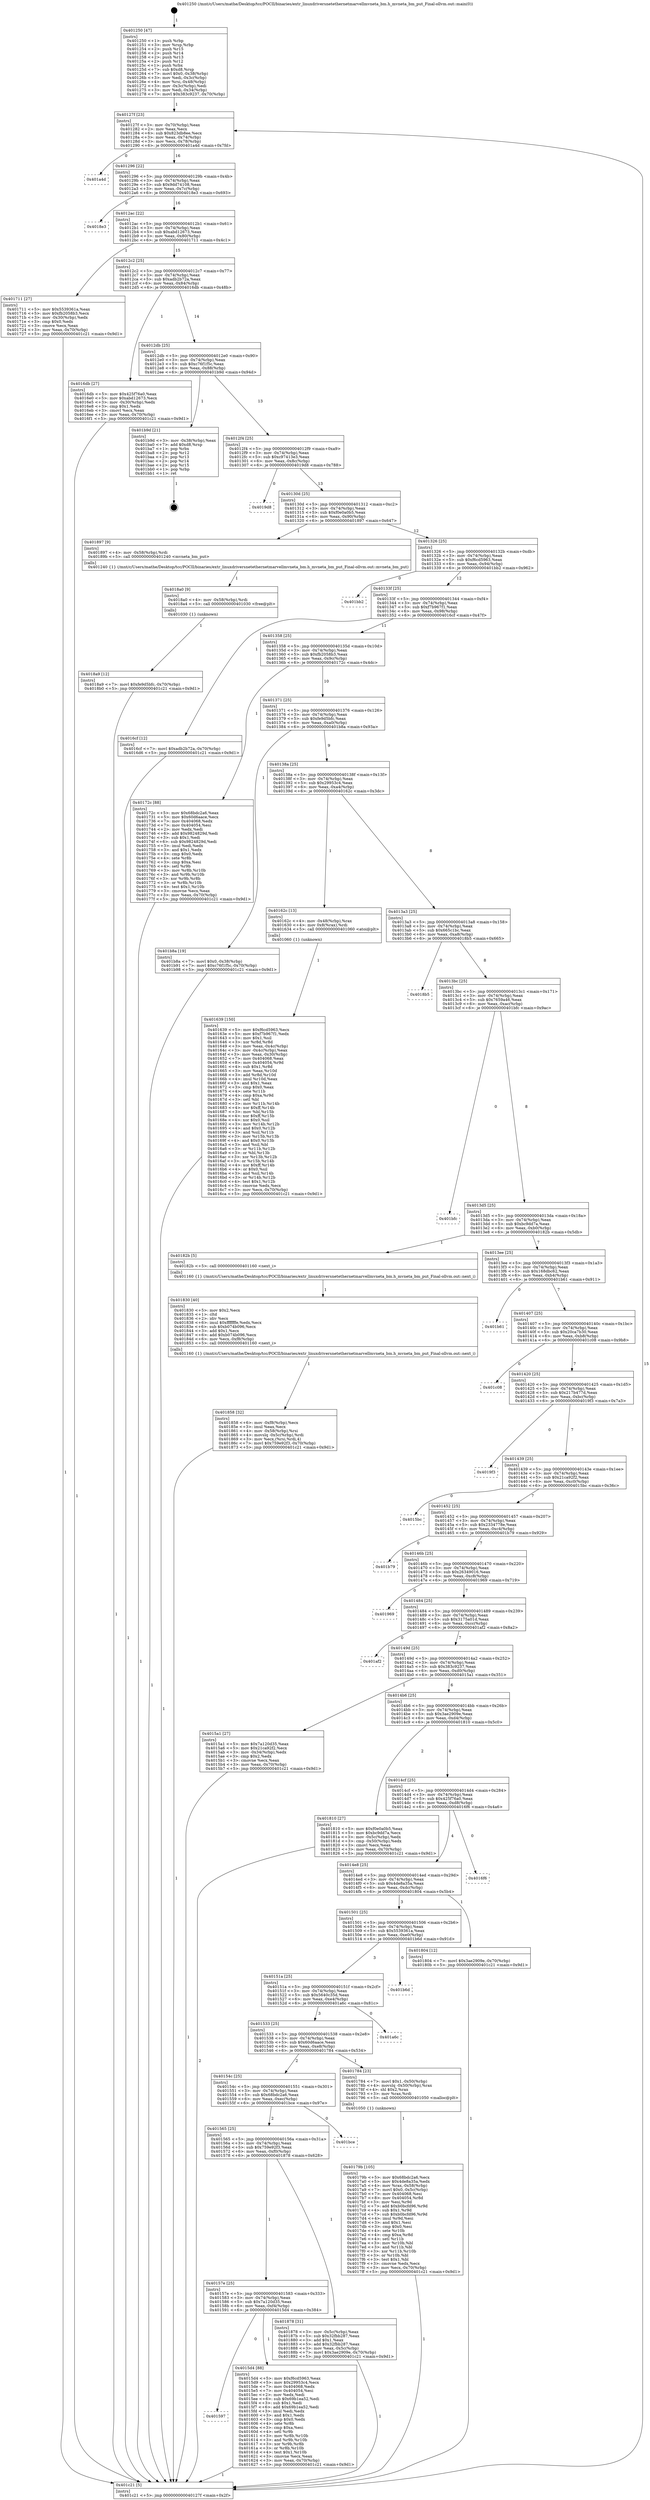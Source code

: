 digraph "0x401250" {
  label = "0x401250 (/mnt/c/Users/mathe/Desktop/tcc/POCII/binaries/extr_linuxdriversnetethernetmarvellmvneta_bm.h_mvneta_bm_put_Final-ollvm.out::main(0))"
  labelloc = "t"
  node[shape=record]

  Entry [label="",width=0.3,height=0.3,shape=circle,fillcolor=black,style=filled]
  "0x40127f" [label="{
     0x40127f [23]\l
     | [instrs]\l
     &nbsp;&nbsp;0x40127f \<+3\>: mov -0x70(%rbp),%eax\l
     &nbsp;&nbsp;0x401282 \<+2\>: mov %eax,%ecx\l
     &nbsp;&nbsp;0x401284 \<+6\>: sub $0x823db8ee,%ecx\l
     &nbsp;&nbsp;0x40128a \<+3\>: mov %eax,-0x74(%rbp)\l
     &nbsp;&nbsp;0x40128d \<+3\>: mov %ecx,-0x78(%rbp)\l
     &nbsp;&nbsp;0x401290 \<+6\>: je 0000000000401a4d \<main+0x7fd\>\l
  }"]
  "0x401a4d" [label="{
     0x401a4d\l
  }", style=dashed]
  "0x401296" [label="{
     0x401296 [22]\l
     | [instrs]\l
     &nbsp;&nbsp;0x401296 \<+5\>: jmp 000000000040129b \<main+0x4b\>\l
     &nbsp;&nbsp;0x40129b \<+3\>: mov -0x74(%rbp),%eax\l
     &nbsp;&nbsp;0x40129e \<+5\>: sub $0x9dd74108,%eax\l
     &nbsp;&nbsp;0x4012a3 \<+3\>: mov %eax,-0x7c(%rbp)\l
     &nbsp;&nbsp;0x4012a6 \<+6\>: je 00000000004018e3 \<main+0x693\>\l
  }"]
  Exit [label="",width=0.3,height=0.3,shape=circle,fillcolor=black,style=filled,peripheries=2]
  "0x4018e3" [label="{
     0x4018e3\l
  }", style=dashed]
  "0x4012ac" [label="{
     0x4012ac [22]\l
     | [instrs]\l
     &nbsp;&nbsp;0x4012ac \<+5\>: jmp 00000000004012b1 \<main+0x61\>\l
     &nbsp;&nbsp;0x4012b1 \<+3\>: mov -0x74(%rbp),%eax\l
     &nbsp;&nbsp;0x4012b4 \<+5\>: sub $0xabd12673,%eax\l
     &nbsp;&nbsp;0x4012b9 \<+3\>: mov %eax,-0x80(%rbp)\l
     &nbsp;&nbsp;0x4012bc \<+6\>: je 0000000000401711 \<main+0x4c1\>\l
  }"]
  "0x4018a9" [label="{
     0x4018a9 [12]\l
     | [instrs]\l
     &nbsp;&nbsp;0x4018a9 \<+7\>: movl $0xfe9d5bfc,-0x70(%rbp)\l
     &nbsp;&nbsp;0x4018b0 \<+5\>: jmp 0000000000401c21 \<main+0x9d1\>\l
  }"]
  "0x401711" [label="{
     0x401711 [27]\l
     | [instrs]\l
     &nbsp;&nbsp;0x401711 \<+5\>: mov $0x5539361a,%eax\l
     &nbsp;&nbsp;0x401716 \<+5\>: mov $0xfb2058b3,%ecx\l
     &nbsp;&nbsp;0x40171b \<+3\>: mov -0x30(%rbp),%edx\l
     &nbsp;&nbsp;0x40171e \<+3\>: cmp $0x0,%edx\l
     &nbsp;&nbsp;0x401721 \<+3\>: cmove %ecx,%eax\l
     &nbsp;&nbsp;0x401724 \<+3\>: mov %eax,-0x70(%rbp)\l
     &nbsp;&nbsp;0x401727 \<+5\>: jmp 0000000000401c21 \<main+0x9d1\>\l
  }"]
  "0x4012c2" [label="{
     0x4012c2 [25]\l
     | [instrs]\l
     &nbsp;&nbsp;0x4012c2 \<+5\>: jmp 00000000004012c7 \<main+0x77\>\l
     &nbsp;&nbsp;0x4012c7 \<+3\>: mov -0x74(%rbp),%eax\l
     &nbsp;&nbsp;0x4012ca \<+5\>: sub $0xadb2b72a,%eax\l
     &nbsp;&nbsp;0x4012cf \<+6\>: mov %eax,-0x84(%rbp)\l
     &nbsp;&nbsp;0x4012d5 \<+6\>: je 00000000004016db \<main+0x48b\>\l
  }"]
  "0x4018a0" [label="{
     0x4018a0 [9]\l
     | [instrs]\l
     &nbsp;&nbsp;0x4018a0 \<+4\>: mov -0x58(%rbp),%rdi\l
     &nbsp;&nbsp;0x4018a4 \<+5\>: call 0000000000401030 \<free@plt\>\l
     | [calls]\l
     &nbsp;&nbsp;0x401030 \{1\} (unknown)\l
  }"]
  "0x4016db" [label="{
     0x4016db [27]\l
     | [instrs]\l
     &nbsp;&nbsp;0x4016db \<+5\>: mov $0x425f76a0,%eax\l
     &nbsp;&nbsp;0x4016e0 \<+5\>: mov $0xabd12673,%ecx\l
     &nbsp;&nbsp;0x4016e5 \<+3\>: mov -0x30(%rbp),%edx\l
     &nbsp;&nbsp;0x4016e8 \<+3\>: cmp $0x1,%edx\l
     &nbsp;&nbsp;0x4016eb \<+3\>: cmovl %ecx,%eax\l
     &nbsp;&nbsp;0x4016ee \<+3\>: mov %eax,-0x70(%rbp)\l
     &nbsp;&nbsp;0x4016f1 \<+5\>: jmp 0000000000401c21 \<main+0x9d1\>\l
  }"]
  "0x4012db" [label="{
     0x4012db [25]\l
     | [instrs]\l
     &nbsp;&nbsp;0x4012db \<+5\>: jmp 00000000004012e0 \<main+0x90\>\l
     &nbsp;&nbsp;0x4012e0 \<+3\>: mov -0x74(%rbp),%eax\l
     &nbsp;&nbsp;0x4012e3 \<+5\>: sub $0xc76f1f5c,%eax\l
     &nbsp;&nbsp;0x4012e8 \<+6\>: mov %eax,-0x88(%rbp)\l
     &nbsp;&nbsp;0x4012ee \<+6\>: je 0000000000401b9d \<main+0x94d\>\l
  }"]
  "0x401858" [label="{
     0x401858 [32]\l
     | [instrs]\l
     &nbsp;&nbsp;0x401858 \<+6\>: mov -0xf8(%rbp),%ecx\l
     &nbsp;&nbsp;0x40185e \<+3\>: imul %eax,%ecx\l
     &nbsp;&nbsp;0x401861 \<+4\>: mov -0x58(%rbp),%rsi\l
     &nbsp;&nbsp;0x401865 \<+4\>: movslq -0x5c(%rbp),%rdi\l
     &nbsp;&nbsp;0x401869 \<+3\>: mov %ecx,(%rsi,%rdi,4)\l
     &nbsp;&nbsp;0x40186c \<+7\>: movl $0x759e92f3,-0x70(%rbp)\l
     &nbsp;&nbsp;0x401873 \<+5\>: jmp 0000000000401c21 \<main+0x9d1\>\l
  }"]
  "0x401b9d" [label="{
     0x401b9d [21]\l
     | [instrs]\l
     &nbsp;&nbsp;0x401b9d \<+3\>: mov -0x38(%rbp),%eax\l
     &nbsp;&nbsp;0x401ba0 \<+7\>: add $0xd8,%rsp\l
     &nbsp;&nbsp;0x401ba7 \<+1\>: pop %rbx\l
     &nbsp;&nbsp;0x401ba8 \<+2\>: pop %r12\l
     &nbsp;&nbsp;0x401baa \<+2\>: pop %r13\l
     &nbsp;&nbsp;0x401bac \<+2\>: pop %r14\l
     &nbsp;&nbsp;0x401bae \<+2\>: pop %r15\l
     &nbsp;&nbsp;0x401bb0 \<+1\>: pop %rbp\l
     &nbsp;&nbsp;0x401bb1 \<+1\>: ret\l
  }"]
  "0x4012f4" [label="{
     0x4012f4 [25]\l
     | [instrs]\l
     &nbsp;&nbsp;0x4012f4 \<+5\>: jmp 00000000004012f9 \<main+0xa9\>\l
     &nbsp;&nbsp;0x4012f9 \<+3\>: mov -0x74(%rbp),%eax\l
     &nbsp;&nbsp;0x4012fc \<+5\>: sub $0xc97413e3,%eax\l
     &nbsp;&nbsp;0x401301 \<+6\>: mov %eax,-0x8c(%rbp)\l
     &nbsp;&nbsp;0x401307 \<+6\>: je 00000000004019d8 \<main+0x788\>\l
  }"]
  "0x401830" [label="{
     0x401830 [40]\l
     | [instrs]\l
     &nbsp;&nbsp;0x401830 \<+5\>: mov $0x2,%ecx\l
     &nbsp;&nbsp;0x401835 \<+1\>: cltd\l
     &nbsp;&nbsp;0x401836 \<+2\>: idiv %ecx\l
     &nbsp;&nbsp;0x401838 \<+6\>: imul $0xfffffffe,%edx,%ecx\l
     &nbsp;&nbsp;0x40183e \<+6\>: sub $0xb074b096,%ecx\l
     &nbsp;&nbsp;0x401844 \<+3\>: add $0x1,%ecx\l
     &nbsp;&nbsp;0x401847 \<+6\>: add $0xb074b096,%ecx\l
     &nbsp;&nbsp;0x40184d \<+6\>: mov %ecx,-0xf8(%rbp)\l
     &nbsp;&nbsp;0x401853 \<+5\>: call 0000000000401160 \<next_i\>\l
     | [calls]\l
     &nbsp;&nbsp;0x401160 \{1\} (/mnt/c/Users/mathe/Desktop/tcc/POCII/binaries/extr_linuxdriversnetethernetmarvellmvneta_bm.h_mvneta_bm_put_Final-ollvm.out::next_i)\l
  }"]
  "0x4019d8" [label="{
     0x4019d8\l
  }", style=dashed]
  "0x40130d" [label="{
     0x40130d [25]\l
     | [instrs]\l
     &nbsp;&nbsp;0x40130d \<+5\>: jmp 0000000000401312 \<main+0xc2\>\l
     &nbsp;&nbsp;0x401312 \<+3\>: mov -0x74(%rbp),%eax\l
     &nbsp;&nbsp;0x401315 \<+5\>: sub $0xf0e0a0b5,%eax\l
     &nbsp;&nbsp;0x40131a \<+6\>: mov %eax,-0x90(%rbp)\l
     &nbsp;&nbsp;0x401320 \<+6\>: je 0000000000401897 \<main+0x647\>\l
  }"]
  "0x40179b" [label="{
     0x40179b [105]\l
     | [instrs]\l
     &nbsp;&nbsp;0x40179b \<+5\>: mov $0x68bdc2a6,%ecx\l
     &nbsp;&nbsp;0x4017a0 \<+5\>: mov $0x4de8a35a,%edx\l
     &nbsp;&nbsp;0x4017a5 \<+4\>: mov %rax,-0x58(%rbp)\l
     &nbsp;&nbsp;0x4017a9 \<+7\>: movl $0x0,-0x5c(%rbp)\l
     &nbsp;&nbsp;0x4017b0 \<+7\>: mov 0x404068,%esi\l
     &nbsp;&nbsp;0x4017b7 \<+8\>: mov 0x404054,%r8d\l
     &nbsp;&nbsp;0x4017bf \<+3\>: mov %esi,%r9d\l
     &nbsp;&nbsp;0x4017c2 \<+7\>: add $0xb0bcfd96,%r9d\l
     &nbsp;&nbsp;0x4017c9 \<+4\>: sub $0x1,%r9d\l
     &nbsp;&nbsp;0x4017cd \<+7\>: sub $0xb0bcfd96,%r9d\l
     &nbsp;&nbsp;0x4017d4 \<+4\>: imul %r9d,%esi\l
     &nbsp;&nbsp;0x4017d8 \<+3\>: and $0x1,%esi\l
     &nbsp;&nbsp;0x4017db \<+3\>: cmp $0x0,%esi\l
     &nbsp;&nbsp;0x4017de \<+4\>: sete %r10b\l
     &nbsp;&nbsp;0x4017e2 \<+4\>: cmp $0xa,%r8d\l
     &nbsp;&nbsp;0x4017e6 \<+4\>: setl %r11b\l
     &nbsp;&nbsp;0x4017ea \<+3\>: mov %r10b,%bl\l
     &nbsp;&nbsp;0x4017ed \<+3\>: and %r11b,%bl\l
     &nbsp;&nbsp;0x4017f0 \<+3\>: xor %r11b,%r10b\l
     &nbsp;&nbsp;0x4017f3 \<+3\>: or %r10b,%bl\l
     &nbsp;&nbsp;0x4017f6 \<+3\>: test $0x1,%bl\l
     &nbsp;&nbsp;0x4017f9 \<+3\>: cmovne %edx,%ecx\l
     &nbsp;&nbsp;0x4017fc \<+3\>: mov %ecx,-0x70(%rbp)\l
     &nbsp;&nbsp;0x4017ff \<+5\>: jmp 0000000000401c21 \<main+0x9d1\>\l
  }"]
  "0x401897" [label="{
     0x401897 [9]\l
     | [instrs]\l
     &nbsp;&nbsp;0x401897 \<+4\>: mov -0x58(%rbp),%rdi\l
     &nbsp;&nbsp;0x40189b \<+5\>: call 0000000000401240 \<mvneta_bm_put\>\l
     | [calls]\l
     &nbsp;&nbsp;0x401240 \{1\} (/mnt/c/Users/mathe/Desktop/tcc/POCII/binaries/extr_linuxdriversnetethernetmarvellmvneta_bm.h_mvneta_bm_put_Final-ollvm.out::mvneta_bm_put)\l
  }"]
  "0x401326" [label="{
     0x401326 [25]\l
     | [instrs]\l
     &nbsp;&nbsp;0x401326 \<+5\>: jmp 000000000040132b \<main+0xdb\>\l
     &nbsp;&nbsp;0x40132b \<+3\>: mov -0x74(%rbp),%eax\l
     &nbsp;&nbsp;0x40132e \<+5\>: sub $0xf6cd5963,%eax\l
     &nbsp;&nbsp;0x401333 \<+6\>: mov %eax,-0x94(%rbp)\l
     &nbsp;&nbsp;0x401339 \<+6\>: je 0000000000401bb2 \<main+0x962\>\l
  }"]
  "0x401639" [label="{
     0x401639 [150]\l
     | [instrs]\l
     &nbsp;&nbsp;0x401639 \<+5\>: mov $0xf6cd5963,%ecx\l
     &nbsp;&nbsp;0x40163e \<+5\>: mov $0xf7b967f1,%edx\l
     &nbsp;&nbsp;0x401643 \<+3\>: mov $0x1,%sil\l
     &nbsp;&nbsp;0x401646 \<+3\>: xor %r8d,%r8d\l
     &nbsp;&nbsp;0x401649 \<+3\>: mov %eax,-0x4c(%rbp)\l
     &nbsp;&nbsp;0x40164c \<+3\>: mov -0x4c(%rbp),%eax\l
     &nbsp;&nbsp;0x40164f \<+3\>: mov %eax,-0x30(%rbp)\l
     &nbsp;&nbsp;0x401652 \<+7\>: mov 0x404068,%eax\l
     &nbsp;&nbsp;0x401659 \<+8\>: mov 0x404054,%r9d\l
     &nbsp;&nbsp;0x401661 \<+4\>: sub $0x1,%r8d\l
     &nbsp;&nbsp;0x401665 \<+3\>: mov %eax,%r10d\l
     &nbsp;&nbsp;0x401668 \<+3\>: add %r8d,%r10d\l
     &nbsp;&nbsp;0x40166b \<+4\>: imul %r10d,%eax\l
     &nbsp;&nbsp;0x40166f \<+3\>: and $0x1,%eax\l
     &nbsp;&nbsp;0x401672 \<+3\>: cmp $0x0,%eax\l
     &nbsp;&nbsp;0x401675 \<+4\>: sete %r11b\l
     &nbsp;&nbsp;0x401679 \<+4\>: cmp $0xa,%r9d\l
     &nbsp;&nbsp;0x40167d \<+3\>: setl %bl\l
     &nbsp;&nbsp;0x401680 \<+3\>: mov %r11b,%r14b\l
     &nbsp;&nbsp;0x401683 \<+4\>: xor $0xff,%r14b\l
     &nbsp;&nbsp;0x401687 \<+3\>: mov %bl,%r15b\l
     &nbsp;&nbsp;0x40168a \<+4\>: xor $0xff,%r15b\l
     &nbsp;&nbsp;0x40168e \<+4\>: xor $0x0,%sil\l
     &nbsp;&nbsp;0x401692 \<+3\>: mov %r14b,%r12b\l
     &nbsp;&nbsp;0x401695 \<+4\>: and $0x0,%r12b\l
     &nbsp;&nbsp;0x401699 \<+3\>: and %sil,%r11b\l
     &nbsp;&nbsp;0x40169c \<+3\>: mov %r15b,%r13b\l
     &nbsp;&nbsp;0x40169f \<+4\>: and $0x0,%r13b\l
     &nbsp;&nbsp;0x4016a3 \<+3\>: and %sil,%bl\l
     &nbsp;&nbsp;0x4016a6 \<+3\>: or %r11b,%r12b\l
     &nbsp;&nbsp;0x4016a9 \<+3\>: or %bl,%r13b\l
     &nbsp;&nbsp;0x4016ac \<+3\>: xor %r13b,%r12b\l
     &nbsp;&nbsp;0x4016af \<+3\>: or %r15b,%r14b\l
     &nbsp;&nbsp;0x4016b2 \<+4\>: xor $0xff,%r14b\l
     &nbsp;&nbsp;0x4016b6 \<+4\>: or $0x0,%sil\l
     &nbsp;&nbsp;0x4016ba \<+3\>: and %sil,%r14b\l
     &nbsp;&nbsp;0x4016bd \<+3\>: or %r14b,%r12b\l
     &nbsp;&nbsp;0x4016c0 \<+4\>: test $0x1,%r12b\l
     &nbsp;&nbsp;0x4016c4 \<+3\>: cmovne %edx,%ecx\l
     &nbsp;&nbsp;0x4016c7 \<+3\>: mov %ecx,-0x70(%rbp)\l
     &nbsp;&nbsp;0x4016ca \<+5\>: jmp 0000000000401c21 \<main+0x9d1\>\l
  }"]
  "0x401bb2" [label="{
     0x401bb2\l
  }", style=dashed]
  "0x40133f" [label="{
     0x40133f [25]\l
     | [instrs]\l
     &nbsp;&nbsp;0x40133f \<+5\>: jmp 0000000000401344 \<main+0xf4\>\l
     &nbsp;&nbsp;0x401344 \<+3\>: mov -0x74(%rbp),%eax\l
     &nbsp;&nbsp;0x401347 \<+5\>: sub $0xf7b967f1,%eax\l
     &nbsp;&nbsp;0x40134c \<+6\>: mov %eax,-0x98(%rbp)\l
     &nbsp;&nbsp;0x401352 \<+6\>: je 00000000004016cf \<main+0x47f\>\l
  }"]
  "0x401597" [label="{
     0x401597\l
  }", style=dashed]
  "0x4016cf" [label="{
     0x4016cf [12]\l
     | [instrs]\l
     &nbsp;&nbsp;0x4016cf \<+7\>: movl $0xadb2b72a,-0x70(%rbp)\l
     &nbsp;&nbsp;0x4016d6 \<+5\>: jmp 0000000000401c21 \<main+0x9d1\>\l
  }"]
  "0x401358" [label="{
     0x401358 [25]\l
     | [instrs]\l
     &nbsp;&nbsp;0x401358 \<+5\>: jmp 000000000040135d \<main+0x10d\>\l
     &nbsp;&nbsp;0x40135d \<+3\>: mov -0x74(%rbp),%eax\l
     &nbsp;&nbsp;0x401360 \<+5\>: sub $0xfb2058b3,%eax\l
     &nbsp;&nbsp;0x401365 \<+6\>: mov %eax,-0x9c(%rbp)\l
     &nbsp;&nbsp;0x40136b \<+6\>: je 000000000040172c \<main+0x4dc\>\l
  }"]
  "0x4015d4" [label="{
     0x4015d4 [88]\l
     | [instrs]\l
     &nbsp;&nbsp;0x4015d4 \<+5\>: mov $0xf6cd5963,%eax\l
     &nbsp;&nbsp;0x4015d9 \<+5\>: mov $0x29953c4,%ecx\l
     &nbsp;&nbsp;0x4015de \<+7\>: mov 0x404068,%edx\l
     &nbsp;&nbsp;0x4015e5 \<+7\>: mov 0x404054,%esi\l
     &nbsp;&nbsp;0x4015ec \<+2\>: mov %edx,%edi\l
     &nbsp;&nbsp;0x4015ee \<+6\>: sub $0x69b1ea52,%edi\l
     &nbsp;&nbsp;0x4015f4 \<+3\>: sub $0x1,%edi\l
     &nbsp;&nbsp;0x4015f7 \<+6\>: add $0x69b1ea52,%edi\l
     &nbsp;&nbsp;0x4015fd \<+3\>: imul %edi,%edx\l
     &nbsp;&nbsp;0x401600 \<+3\>: and $0x1,%edx\l
     &nbsp;&nbsp;0x401603 \<+3\>: cmp $0x0,%edx\l
     &nbsp;&nbsp;0x401606 \<+4\>: sete %r8b\l
     &nbsp;&nbsp;0x40160a \<+3\>: cmp $0xa,%esi\l
     &nbsp;&nbsp;0x40160d \<+4\>: setl %r9b\l
     &nbsp;&nbsp;0x401611 \<+3\>: mov %r8b,%r10b\l
     &nbsp;&nbsp;0x401614 \<+3\>: and %r9b,%r10b\l
     &nbsp;&nbsp;0x401617 \<+3\>: xor %r9b,%r8b\l
     &nbsp;&nbsp;0x40161a \<+3\>: or %r8b,%r10b\l
     &nbsp;&nbsp;0x40161d \<+4\>: test $0x1,%r10b\l
     &nbsp;&nbsp;0x401621 \<+3\>: cmovne %ecx,%eax\l
     &nbsp;&nbsp;0x401624 \<+3\>: mov %eax,-0x70(%rbp)\l
     &nbsp;&nbsp;0x401627 \<+5\>: jmp 0000000000401c21 \<main+0x9d1\>\l
  }"]
  "0x40172c" [label="{
     0x40172c [88]\l
     | [instrs]\l
     &nbsp;&nbsp;0x40172c \<+5\>: mov $0x68bdc2a6,%eax\l
     &nbsp;&nbsp;0x401731 \<+5\>: mov $0x60d6aace,%ecx\l
     &nbsp;&nbsp;0x401736 \<+7\>: mov 0x404068,%edx\l
     &nbsp;&nbsp;0x40173d \<+7\>: mov 0x404054,%esi\l
     &nbsp;&nbsp;0x401744 \<+2\>: mov %edx,%edi\l
     &nbsp;&nbsp;0x401746 \<+6\>: add $0x9824829d,%edi\l
     &nbsp;&nbsp;0x40174c \<+3\>: sub $0x1,%edi\l
     &nbsp;&nbsp;0x40174f \<+6\>: sub $0x9824829d,%edi\l
     &nbsp;&nbsp;0x401755 \<+3\>: imul %edi,%edx\l
     &nbsp;&nbsp;0x401758 \<+3\>: and $0x1,%edx\l
     &nbsp;&nbsp;0x40175b \<+3\>: cmp $0x0,%edx\l
     &nbsp;&nbsp;0x40175e \<+4\>: sete %r8b\l
     &nbsp;&nbsp;0x401762 \<+3\>: cmp $0xa,%esi\l
     &nbsp;&nbsp;0x401765 \<+4\>: setl %r9b\l
     &nbsp;&nbsp;0x401769 \<+3\>: mov %r8b,%r10b\l
     &nbsp;&nbsp;0x40176c \<+3\>: and %r9b,%r10b\l
     &nbsp;&nbsp;0x40176f \<+3\>: xor %r9b,%r8b\l
     &nbsp;&nbsp;0x401772 \<+3\>: or %r8b,%r10b\l
     &nbsp;&nbsp;0x401775 \<+4\>: test $0x1,%r10b\l
     &nbsp;&nbsp;0x401779 \<+3\>: cmovne %ecx,%eax\l
     &nbsp;&nbsp;0x40177c \<+3\>: mov %eax,-0x70(%rbp)\l
     &nbsp;&nbsp;0x40177f \<+5\>: jmp 0000000000401c21 \<main+0x9d1\>\l
  }"]
  "0x401371" [label="{
     0x401371 [25]\l
     | [instrs]\l
     &nbsp;&nbsp;0x401371 \<+5\>: jmp 0000000000401376 \<main+0x126\>\l
     &nbsp;&nbsp;0x401376 \<+3\>: mov -0x74(%rbp),%eax\l
     &nbsp;&nbsp;0x401379 \<+5\>: sub $0xfe9d5bfc,%eax\l
     &nbsp;&nbsp;0x40137e \<+6\>: mov %eax,-0xa0(%rbp)\l
     &nbsp;&nbsp;0x401384 \<+6\>: je 0000000000401b8a \<main+0x93a\>\l
  }"]
  "0x40157e" [label="{
     0x40157e [25]\l
     | [instrs]\l
     &nbsp;&nbsp;0x40157e \<+5\>: jmp 0000000000401583 \<main+0x333\>\l
     &nbsp;&nbsp;0x401583 \<+3\>: mov -0x74(%rbp),%eax\l
     &nbsp;&nbsp;0x401586 \<+5\>: sub $0x7a120d35,%eax\l
     &nbsp;&nbsp;0x40158b \<+6\>: mov %eax,-0xf4(%rbp)\l
     &nbsp;&nbsp;0x401591 \<+6\>: je 00000000004015d4 \<main+0x384\>\l
  }"]
  "0x401b8a" [label="{
     0x401b8a [19]\l
     | [instrs]\l
     &nbsp;&nbsp;0x401b8a \<+7\>: movl $0x0,-0x38(%rbp)\l
     &nbsp;&nbsp;0x401b91 \<+7\>: movl $0xc76f1f5c,-0x70(%rbp)\l
     &nbsp;&nbsp;0x401b98 \<+5\>: jmp 0000000000401c21 \<main+0x9d1\>\l
  }"]
  "0x40138a" [label="{
     0x40138a [25]\l
     | [instrs]\l
     &nbsp;&nbsp;0x40138a \<+5\>: jmp 000000000040138f \<main+0x13f\>\l
     &nbsp;&nbsp;0x40138f \<+3\>: mov -0x74(%rbp),%eax\l
     &nbsp;&nbsp;0x401392 \<+5\>: sub $0x29953c4,%eax\l
     &nbsp;&nbsp;0x401397 \<+6\>: mov %eax,-0xa4(%rbp)\l
     &nbsp;&nbsp;0x40139d \<+6\>: je 000000000040162c \<main+0x3dc\>\l
  }"]
  "0x401878" [label="{
     0x401878 [31]\l
     | [instrs]\l
     &nbsp;&nbsp;0x401878 \<+3\>: mov -0x5c(%rbp),%eax\l
     &nbsp;&nbsp;0x40187b \<+5\>: sub $0x32fbb287,%eax\l
     &nbsp;&nbsp;0x401880 \<+3\>: add $0x1,%eax\l
     &nbsp;&nbsp;0x401883 \<+5\>: add $0x32fbb287,%eax\l
     &nbsp;&nbsp;0x401888 \<+3\>: mov %eax,-0x5c(%rbp)\l
     &nbsp;&nbsp;0x40188b \<+7\>: movl $0x3ae2909e,-0x70(%rbp)\l
     &nbsp;&nbsp;0x401892 \<+5\>: jmp 0000000000401c21 \<main+0x9d1\>\l
  }"]
  "0x40162c" [label="{
     0x40162c [13]\l
     | [instrs]\l
     &nbsp;&nbsp;0x40162c \<+4\>: mov -0x48(%rbp),%rax\l
     &nbsp;&nbsp;0x401630 \<+4\>: mov 0x8(%rax),%rdi\l
     &nbsp;&nbsp;0x401634 \<+5\>: call 0000000000401060 \<atoi@plt\>\l
     | [calls]\l
     &nbsp;&nbsp;0x401060 \{1\} (unknown)\l
  }"]
  "0x4013a3" [label="{
     0x4013a3 [25]\l
     | [instrs]\l
     &nbsp;&nbsp;0x4013a3 \<+5\>: jmp 00000000004013a8 \<main+0x158\>\l
     &nbsp;&nbsp;0x4013a8 \<+3\>: mov -0x74(%rbp),%eax\l
     &nbsp;&nbsp;0x4013ab \<+5\>: sub $0x665c1bc,%eax\l
     &nbsp;&nbsp;0x4013b0 \<+6\>: mov %eax,-0xa8(%rbp)\l
     &nbsp;&nbsp;0x4013b6 \<+6\>: je 00000000004018b5 \<main+0x665\>\l
  }"]
  "0x401565" [label="{
     0x401565 [25]\l
     | [instrs]\l
     &nbsp;&nbsp;0x401565 \<+5\>: jmp 000000000040156a \<main+0x31a\>\l
     &nbsp;&nbsp;0x40156a \<+3\>: mov -0x74(%rbp),%eax\l
     &nbsp;&nbsp;0x40156d \<+5\>: sub $0x759e92f3,%eax\l
     &nbsp;&nbsp;0x401572 \<+6\>: mov %eax,-0xf0(%rbp)\l
     &nbsp;&nbsp;0x401578 \<+6\>: je 0000000000401878 \<main+0x628\>\l
  }"]
  "0x4018b5" [label="{
     0x4018b5\l
  }", style=dashed]
  "0x4013bc" [label="{
     0x4013bc [25]\l
     | [instrs]\l
     &nbsp;&nbsp;0x4013bc \<+5\>: jmp 00000000004013c1 \<main+0x171\>\l
     &nbsp;&nbsp;0x4013c1 \<+3\>: mov -0x74(%rbp),%eax\l
     &nbsp;&nbsp;0x4013c4 \<+5\>: sub $0x7659a46,%eax\l
     &nbsp;&nbsp;0x4013c9 \<+6\>: mov %eax,-0xac(%rbp)\l
     &nbsp;&nbsp;0x4013cf \<+6\>: je 0000000000401bfc \<main+0x9ac\>\l
  }"]
  "0x401bce" [label="{
     0x401bce\l
  }", style=dashed]
  "0x401bfc" [label="{
     0x401bfc\l
  }", style=dashed]
  "0x4013d5" [label="{
     0x4013d5 [25]\l
     | [instrs]\l
     &nbsp;&nbsp;0x4013d5 \<+5\>: jmp 00000000004013da \<main+0x18a\>\l
     &nbsp;&nbsp;0x4013da \<+3\>: mov -0x74(%rbp),%eax\l
     &nbsp;&nbsp;0x4013dd \<+5\>: sub $0xbc9dd7a,%eax\l
     &nbsp;&nbsp;0x4013e2 \<+6\>: mov %eax,-0xb0(%rbp)\l
     &nbsp;&nbsp;0x4013e8 \<+6\>: je 000000000040182b \<main+0x5db\>\l
  }"]
  "0x40154c" [label="{
     0x40154c [25]\l
     | [instrs]\l
     &nbsp;&nbsp;0x40154c \<+5\>: jmp 0000000000401551 \<main+0x301\>\l
     &nbsp;&nbsp;0x401551 \<+3\>: mov -0x74(%rbp),%eax\l
     &nbsp;&nbsp;0x401554 \<+5\>: sub $0x68bdc2a6,%eax\l
     &nbsp;&nbsp;0x401559 \<+6\>: mov %eax,-0xec(%rbp)\l
     &nbsp;&nbsp;0x40155f \<+6\>: je 0000000000401bce \<main+0x97e\>\l
  }"]
  "0x40182b" [label="{
     0x40182b [5]\l
     | [instrs]\l
     &nbsp;&nbsp;0x40182b \<+5\>: call 0000000000401160 \<next_i\>\l
     | [calls]\l
     &nbsp;&nbsp;0x401160 \{1\} (/mnt/c/Users/mathe/Desktop/tcc/POCII/binaries/extr_linuxdriversnetethernetmarvellmvneta_bm.h_mvneta_bm_put_Final-ollvm.out::next_i)\l
  }"]
  "0x4013ee" [label="{
     0x4013ee [25]\l
     | [instrs]\l
     &nbsp;&nbsp;0x4013ee \<+5\>: jmp 00000000004013f3 \<main+0x1a3\>\l
     &nbsp;&nbsp;0x4013f3 \<+3\>: mov -0x74(%rbp),%eax\l
     &nbsp;&nbsp;0x4013f6 \<+5\>: sub $0x168dbc62,%eax\l
     &nbsp;&nbsp;0x4013fb \<+6\>: mov %eax,-0xb4(%rbp)\l
     &nbsp;&nbsp;0x401401 \<+6\>: je 0000000000401b61 \<main+0x911\>\l
  }"]
  "0x401784" [label="{
     0x401784 [23]\l
     | [instrs]\l
     &nbsp;&nbsp;0x401784 \<+7\>: movl $0x1,-0x50(%rbp)\l
     &nbsp;&nbsp;0x40178b \<+4\>: movslq -0x50(%rbp),%rax\l
     &nbsp;&nbsp;0x40178f \<+4\>: shl $0x2,%rax\l
     &nbsp;&nbsp;0x401793 \<+3\>: mov %rax,%rdi\l
     &nbsp;&nbsp;0x401796 \<+5\>: call 0000000000401050 \<malloc@plt\>\l
     | [calls]\l
     &nbsp;&nbsp;0x401050 \{1\} (unknown)\l
  }"]
  "0x401b61" [label="{
     0x401b61\l
  }", style=dashed]
  "0x401407" [label="{
     0x401407 [25]\l
     | [instrs]\l
     &nbsp;&nbsp;0x401407 \<+5\>: jmp 000000000040140c \<main+0x1bc\>\l
     &nbsp;&nbsp;0x40140c \<+3\>: mov -0x74(%rbp),%eax\l
     &nbsp;&nbsp;0x40140f \<+5\>: sub $0x20ca7b30,%eax\l
     &nbsp;&nbsp;0x401414 \<+6\>: mov %eax,-0xb8(%rbp)\l
     &nbsp;&nbsp;0x40141a \<+6\>: je 0000000000401c08 \<main+0x9b8\>\l
  }"]
  "0x401533" [label="{
     0x401533 [25]\l
     | [instrs]\l
     &nbsp;&nbsp;0x401533 \<+5\>: jmp 0000000000401538 \<main+0x2e8\>\l
     &nbsp;&nbsp;0x401538 \<+3\>: mov -0x74(%rbp),%eax\l
     &nbsp;&nbsp;0x40153b \<+5\>: sub $0x60d6aace,%eax\l
     &nbsp;&nbsp;0x401540 \<+6\>: mov %eax,-0xe8(%rbp)\l
     &nbsp;&nbsp;0x401546 \<+6\>: je 0000000000401784 \<main+0x534\>\l
  }"]
  "0x401c08" [label="{
     0x401c08\l
  }", style=dashed]
  "0x401420" [label="{
     0x401420 [25]\l
     | [instrs]\l
     &nbsp;&nbsp;0x401420 \<+5\>: jmp 0000000000401425 \<main+0x1d5\>\l
     &nbsp;&nbsp;0x401425 \<+3\>: mov -0x74(%rbp),%eax\l
     &nbsp;&nbsp;0x401428 \<+5\>: sub $0x217b477d,%eax\l
     &nbsp;&nbsp;0x40142d \<+6\>: mov %eax,-0xbc(%rbp)\l
     &nbsp;&nbsp;0x401433 \<+6\>: je 00000000004019f3 \<main+0x7a3\>\l
  }"]
  "0x401a6c" [label="{
     0x401a6c\l
  }", style=dashed]
  "0x4019f3" [label="{
     0x4019f3\l
  }", style=dashed]
  "0x401439" [label="{
     0x401439 [25]\l
     | [instrs]\l
     &nbsp;&nbsp;0x401439 \<+5\>: jmp 000000000040143e \<main+0x1ee\>\l
     &nbsp;&nbsp;0x40143e \<+3\>: mov -0x74(%rbp),%eax\l
     &nbsp;&nbsp;0x401441 \<+5\>: sub $0x21ca92f2,%eax\l
     &nbsp;&nbsp;0x401446 \<+6\>: mov %eax,-0xc0(%rbp)\l
     &nbsp;&nbsp;0x40144c \<+6\>: je 00000000004015bc \<main+0x36c\>\l
  }"]
  "0x40151a" [label="{
     0x40151a [25]\l
     | [instrs]\l
     &nbsp;&nbsp;0x40151a \<+5\>: jmp 000000000040151f \<main+0x2cf\>\l
     &nbsp;&nbsp;0x40151f \<+3\>: mov -0x74(%rbp),%eax\l
     &nbsp;&nbsp;0x401522 \<+5\>: sub $0x5640c35d,%eax\l
     &nbsp;&nbsp;0x401527 \<+6\>: mov %eax,-0xe4(%rbp)\l
     &nbsp;&nbsp;0x40152d \<+6\>: je 0000000000401a6c \<main+0x81c\>\l
  }"]
  "0x4015bc" [label="{
     0x4015bc\l
  }", style=dashed]
  "0x401452" [label="{
     0x401452 [25]\l
     | [instrs]\l
     &nbsp;&nbsp;0x401452 \<+5\>: jmp 0000000000401457 \<main+0x207\>\l
     &nbsp;&nbsp;0x401457 \<+3\>: mov -0x74(%rbp),%eax\l
     &nbsp;&nbsp;0x40145a \<+5\>: sub $0x2334778e,%eax\l
     &nbsp;&nbsp;0x40145f \<+6\>: mov %eax,-0xc4(%rbp)\l
     &nbsp;&nbsp;0x401465 \<+6\>: je 0000000000401b79 \<main+0x929\>\l
  }"]
  "0x401b6d" [label="{
     0x401b6d\l
  }", style=dashed]
  "0x401b79" [label="{
     0x401b79\l
  }", style=dashed]
  "0x40146b" [label="{
     0x40146b [25]\l
     | [instrs]\l
     &nbsp;&nbsp;0x40146b \<+5\>: jmp 0000000000401470 \<main+0x220\>\l
     &nbsp;&nbsp;0x401470 \<+3\>: mov -0x74(%rbp),%eax\l
     &nbsp;&nbsp;0x401473 \<+5\>: sub $0x26349016,%eax\l
     &nbsp;&nbsp;0x401478 \<+6\>: mov %eax,-0xc8(%rbp)\l
     &nbsp;&nbsp;0x40147e \<+6\>: je 0000000000401969 \<main+0x719\>\l
  }"]
  "0x401501" [label="{
     0x401501 [25]\l
     | [instrs]\l
     &nbsp;&nbsp;0x401501 \<+5\>: jmp 0000000000401506 \<main+0x2b6\>\l
     &nbsp;&nbsp;0x401506 \<+3\>: mov -0x74(%rbp),%eax\l
     &nbsp;&nbsp;0x401509 \<+5\>: sub $0x5539361a,%eax\l
     &nbsp;&nbsp;0x40150e \<+6\>: mov %eax,-0xe0(%rbp)\l
     &nbsp;&nbsp;0x401514 \<+6\>: je 0000000000401b6d \<main+0x91d\>\l
  }"]
  "0x401969" [label="{
     0x401969\l
  }", style=dashed]
  "0x401484" [label="{
     0x401484 [25]\l
     | [instrs]\l
     &nbsp;&nbsp;0x401484 \<+5\>: jmp 0000000000401489 \<main+0x239\>\l
     &nbsp;&nbsp;0x401489 \<+3\>: mov -0x74(%rbp),%eax\l
     &nbsp;&nbsp;0x40148c \<+5\>: sub $0x3175a01d,%eax\l
     &nbsp;&nbsp;0x401491 \<+6\>: mov %eax,-0xcc(%rbp)\l
     &nbsp;&nbsp;0x401497 \<+6\>: je 0000000000401af2 \<main+0x8a2\>\l
  }"]
  "0x401804" [label="{
     0x401804 [12]\l
     | [instrs]\l
     &nbsp;&nbsp;0x401804 \<+7\>: movl $0x3ae2909e,-0x70(%rbp)\l
     &nbsp;&nbsp;0x40180b \<+5\>: jmp 0000000000401c21 \<main+0x9d1\>\l
  }"]
  "0x401af2" [label="{
     0x401af2\l
  }", style=dashed]
  "0x40149d" [label="{
     0x40149d [25]\l
     | [instrs]\l
     &nbsp;&nbsp;0x40149d \<+5\>: jmp 00000000004014a2 \<main+0x252\>\l
     &nbsp;&nbsp;0x4014a2 \<+3\>: mov -0x74(%rbp),%eax\l
     &nbsp;&nbsp;0x4014a5 \<+5\>: sub $0x383c9237,%eax\l
     &nbsp;&nbsp;0x4014aa \<+6\>: mov %eax,-0xd0(%rbp)\l
     &nbsp;&nbsp;0x4014b0 \<+6\>: je 00000000004015a1 \<main+0x351\>\l
  }"]
  "0x4014e8" [label="{
     0x4014e8 [25]\l
     | [instrs]\l
     &nbsp;&nbsp;0x4014e8 \<+5\>: jmp 00000000004014ed \<main+0x29d\>\l
     &nbsp;&nbsp;0x4014ed \<+3\>: mov -0x74(%rbp),%eax\l
     &nbsp;&nbsp;0x4014f0 \<+5\>: sub $0x4de8a35a,%eax\l
     &nbsp;&nbsp;0x4014f5 \<+6\>: mov %eax,-0xdc(%rbp)\l
     &nbsp;&nbsp;0x4014fb \<+6\>: je 0000000000401804 \<main+0x5b4\>\l
  }"]
  "0x4015a1" [label="{
     0x4015a1 [27]\l
     | [instrs]\l
     &nbsp;&nbsp;0x4015a1 \<+5\>: mov $0x7a120d35,%eax\l
     &nbsp;&nbsp;0x4015a6 \<+5\>: mov $0x21ca92f2,%ecx\l
     &nbsp;&nbsp;0x4015ab \<+3\>: mov -0x34(%rbp),%edx\l
     &nbsp;&nbsp;0x4015ae \<+3\>: cmp $0x2,%edx\l
     &nbsp;&nbsp;0x4015b1 \<+3\>: cmovne %ecx,%eax\l
     &nbsp;&nbsp;0x4015b4 \<+3\>: mov %eax,-0x70(%rbp)\l
     &nbsp;&nbsp;0x4015b7 \<+5\>: jmp 0000000000401c21 \<main+0x9d1\>\l
  }"]
  "0x4014b6" [label="{
     0x4014b6 [25]\l
     | [instrs]\l
     &nbsp;&nbsp;0x4014b6 \<+5\>: jmp 00000000004014bb \<main+0x26b\>\l
     &nbsp;&nbsp;0x4014bb \<+3\>: mov -0x74(%rbp),%eax\l
     &nbsp;&nbsp;0x4014be \<+5\>: sub $0x3ae2909e,%eax\l
     &nbsp;&nbsp;0x4014c3 \<+6\>: mov %eax,-0xd4(%rbp)\l
     &nbsp;&nbsp;0x4014c9 \<+6\>: je 0000000000401810 \<main+0x5c0\>\l
  }"]
  "0x401c21" [label="{
     0x401c21 [5]\l
     | [instrs]\l
     &nbsp;&nbsp;0x401c21 \<+5\>: jmp 000000000040127f \<main+0x2f\>\l
  }"]
  "0x401250" [label="{
     0x401250 [47]\l
     | [instrs]\l
     &nbsp;&nbsp;0x401250 \<+1\>: push %rbp\l
     &nbsp;&nbsp;0x401251 \<+3\>: mov %rsp,%rbp\l
     &nbsp;&nbsp;0x401254 \<+2\>: push %r15\l
     &nbsp;&nbsp;0x401256 \<+2\>: push %r14\l
     &nbsp;&nbsp;0x401258 \<+2\>: push %r13\l
     &nbsp;&nbsp;0x40125a \<+2\>: push %r12\l
     &nbsp;&nbsp;0x40125c \<+1\>: push %rbx\l
     &nbsp;&nbsp;0x40125d \<+7\>: sub $0xd8,%rsp\l
     &nbsp;&nbsp;0x401264 \<+7\>: movl $0x0,-0x38(%rbp)\l
     &nbsp;&nbsp;0x40126b \<+3\>: mov %edi,-0x3c(%rbp)\l
     &nbsp;&nbsp;0x40126e \<+4\>: mov %rsi,-0x48(%rbp)\l
     &nbsp;&nbsp;0x401272 \<+3\>: mov -0x3c(%rbp),%edi\l
     &nbsp;&nbsp;0x401275 \<+3\>: mov %edi,-0x34(%rbp)\l
     &nbsp;&nbsp;0x401278 \<+7\>: movl $0x383c9237,-0x70(%rbp)\l
  }"]
  "0x4016f6" [label="{
     0x4016f6\l
  }", style=dashed]
  "0x401810" [label="{
     0x401810 [27]\l
     | [instrs]\l
     &nbsp;&nbsp;0x401810 \<+5\>: mov $0xf0e0a0b5,%eax\l
     &nbsp;&nbsp;0x401815 \<+5\>: mov $0xbc9dd7a,%ecx\l
     &nbsp;&nbsp;0x40181a \<+3\>: mov -0x5c(%rbp),%edx\l
     &nbsp;&nbsp;0x40181d \<+3\>: cmp -0x50(%rbp),%edx\l
     &nbsp;&nbsp;0x401820 \<+3\>: cmovl %ecx,%eax\l
     &nbsp;&nbsp;0x401823 \<+3\>: mov %eax,-0x70(%rbp)\l
     &nbsp;&nbsp;0x401826 \<+5\>: jmp 0000000000401c21 \<main+0x9d1\>\l
  }"]
  "0x4014cf" [label="{
     0x4014cf [25]\l
     | [instrs]\l
     &nbsp;&nbsp;0x4014cf \<+5\>: jmp 00000000004014d4 \<main+0x284\>\l
     &nbsp;&nbsp;0x4014d4 \<+3\>: mov -0x74(%rbp),%eax\l
     &nbsp;&nbsp;0x4014d7 \<+5\>: sub $0x425f76a0,%eax\l
     &nbsp;&nbsp;0x4014dc \<+6\>: mov %eax,-0xd8(%rbp)\l
     &nbsp;&nbsp;0x4014e2 \<+6\>: je 00000000004016f6 \<main+0x4a6\>\l
  }"]
  Entry -> "0x401250" [label=" 1"]
  "0x40127f" -> "0x401a4d" [label=" 0"]
  "0x40127f" -> "0x401296" [label=" 16"]
  "0x401b9d" -> Exit [label=" 1"]
  "0x401296" -> "0x4018e3" [label=" 0"]
  "0x401296" -> "0x4012ac" [label=" 16"]
  "0x401b8a" -> "0x401c21" [label=" 1"]
  "0x4012ac" -> "0x401711" [label=" 1"]
  "0x4012ac" -> "0x4012c2" [label=" 15"]
  "0x4018a9" -> "0x401c21" [label=" 1"]
  "0x4012c2" -> "0x4016db" [label=" 1"]
  "0x4012c2" -> "0x4012db" [label=" 14"]
  "0x4018a0" -> "0x4018a9" [label=" 1"]
  "0x4012db" -> "0x401b9d" [label=" 1"]
  "0x4012db" -> "0x4012f4" [label=" 13"]
  "0x401897" -> "0x4018a0" [label=" 1"]
  "0x4012f4" -> "0x4019d8" [label=" 0"]
  "0x4012f4" -> "0x40130d" [label=" 13"]
  "0x401878" -> "0x401c21" [label=" 1"]
  "0x40130d" -> "0x401897" [label=" 1"]
  "0x40130d" -> "0x401326" [label=" 12"]
  "0x401858" -> "0x401c21" [label=" 1"]
  "0x401326" -> "0x401bb2" [label=" 0"]
  "0x401326" -> "0x40133f" [label=" 12"]
  "0x401830" -> "0x401858" [label=" 1"]
  "0x40133f" -> "0x4016cf" [label=" 1"]
  "0x40133f" -> "0x401358" [label=" 11"]
  "0x40182b" -> "0x401830" [label=" 1"]
  "0x401358" -> "0x40172c" [label=" 1"]
  "0x401358" -> "0x401371" [label=" 10"]
  "0x401810" -> "0x401c21" [label=" 2"]
  "0x401371" -> "0x401b8a" [label=" 1"]
  "0x401371" -> "0x40138a" [label=" 9"]
  "0x40179b" -> "0x401c21" [label=" 1"]
  "0x40138a" -> "0x40162c" [label=" 1"]
  "0x40138a" -> "0x4013a3" [label=" 8"]
  "0x401784" -> "0x40179b" [label=" 1"]
  "0x4013a3" -> "0x4018b5" [label=" 0"]
  "0x4013a3" -> "0x4013bc" [label=" 8"]
  "0x401711" -> "0x401c21" [label=" 1"]
  "0x4013bc" -> "0x401bfc" [label=" 0"]
  "0x4013bc" -> "0x4013d5" [label=" 8"]
  "0x4016db" -> "0x401c21" [label=" 1"]
  "0x4013d5" -> "0x40182b" [label=" 1"]
  "0x4013d5" -> "0x4013ee" [label=" 7"]
  "0x401639" -> "0x401c21" [label=" 1"]
  "0x4013ee" -> "0x401b61" [label=" 0"]
  "0x4013ee" -> "0x401407" [label=" 7"]
  "0x40162c" -> "0x401639" [label=" 1"]
  "0x401407" -> "0x401c08" [label=" 0"]
  "0x401407" -> "0x401420" [label=" 7"]
  "0x40157e" -> "0x401597" [label=" 0"]
  "0x401420" -> "0x4019f3" [label=" 0"]
  "0x401420" -> "0x401439" [label=" 7"]
  "0x40157e" -> "0x4015d4" [label=" 1"]
  "0x401439" -> "0x4015bc" [label=" 0"]
  "0x401439" -> "0x401452" [label=" 7"]
  "0x401565" -> "0x40157e" [label=" 1"]
  "0x401452" -> "0x401b79" [label=" 0"]
  "0x401452" -> "0x40146b" [label=" 7"]
  "0x401565" -> "0x401878" [label=" 1"]
  "0x40146b" -> "0x401969" [label=" 0"]
  "0x40146b" -> "0x401484" [label=" 7"]
  "0x40154c" -> "0x401565" [label=" 2"]
  "0x401484" -> "0x401af2" [label=" 0"]
  "0x401484" -> "0x40149d" [label=" 7"]
  "0x40154c" -> "0x401bce" [label=" 0"]
  "0x40149d" -> "0x4015a1" [label=" 1"]
  "0x40149d" -> "0x4014b6" [label=" 6"]
  "0x4015a1" -> "0x401c21" [label=" 1"]
  "0x401250" -> "0x40127f" [label=" 1"]
  "0x401c21" -> "0x40127f" [label=" 15"]
  "0x401533" -> "0x40154c" [label=" 2"]
  "0x4014b6" -> "0x401810" [label=" 2"]
  "0x4014b6" -> "0x4014cf" [label=" 4"]
  "0x401533" -> "0x401784" [label=" 1"]
  "0x4014cf" -> "0x4016f6" [label=" 0"]
  "0x4014cf" -> "0x4014e8" [label=" 4"]
  "0x4016cf" -> "0x401c21" [label=" 1"]
  "0x4014e8" -> "0x401804" [label=" 1"]
  "0x4014e8" -> "0x401501" [label=" 3"]
  "0x40172c" -> "0x401c21" [label=" 1"]
  "0x401501" -> "0x401b6d" [label=" 0"]
  "0x401501" -> "0x40151a" [label=" 3"]
  "0x401804" -> "0x401c21" [label=" 1"]
  "0x40151a" -> "0x401a6c" [label=" 0"]
  "0x40151a" -> "0x401533" [label=" 3"]
  "0x4015d4" -> "0x401c21" [label=" 1"]
}
